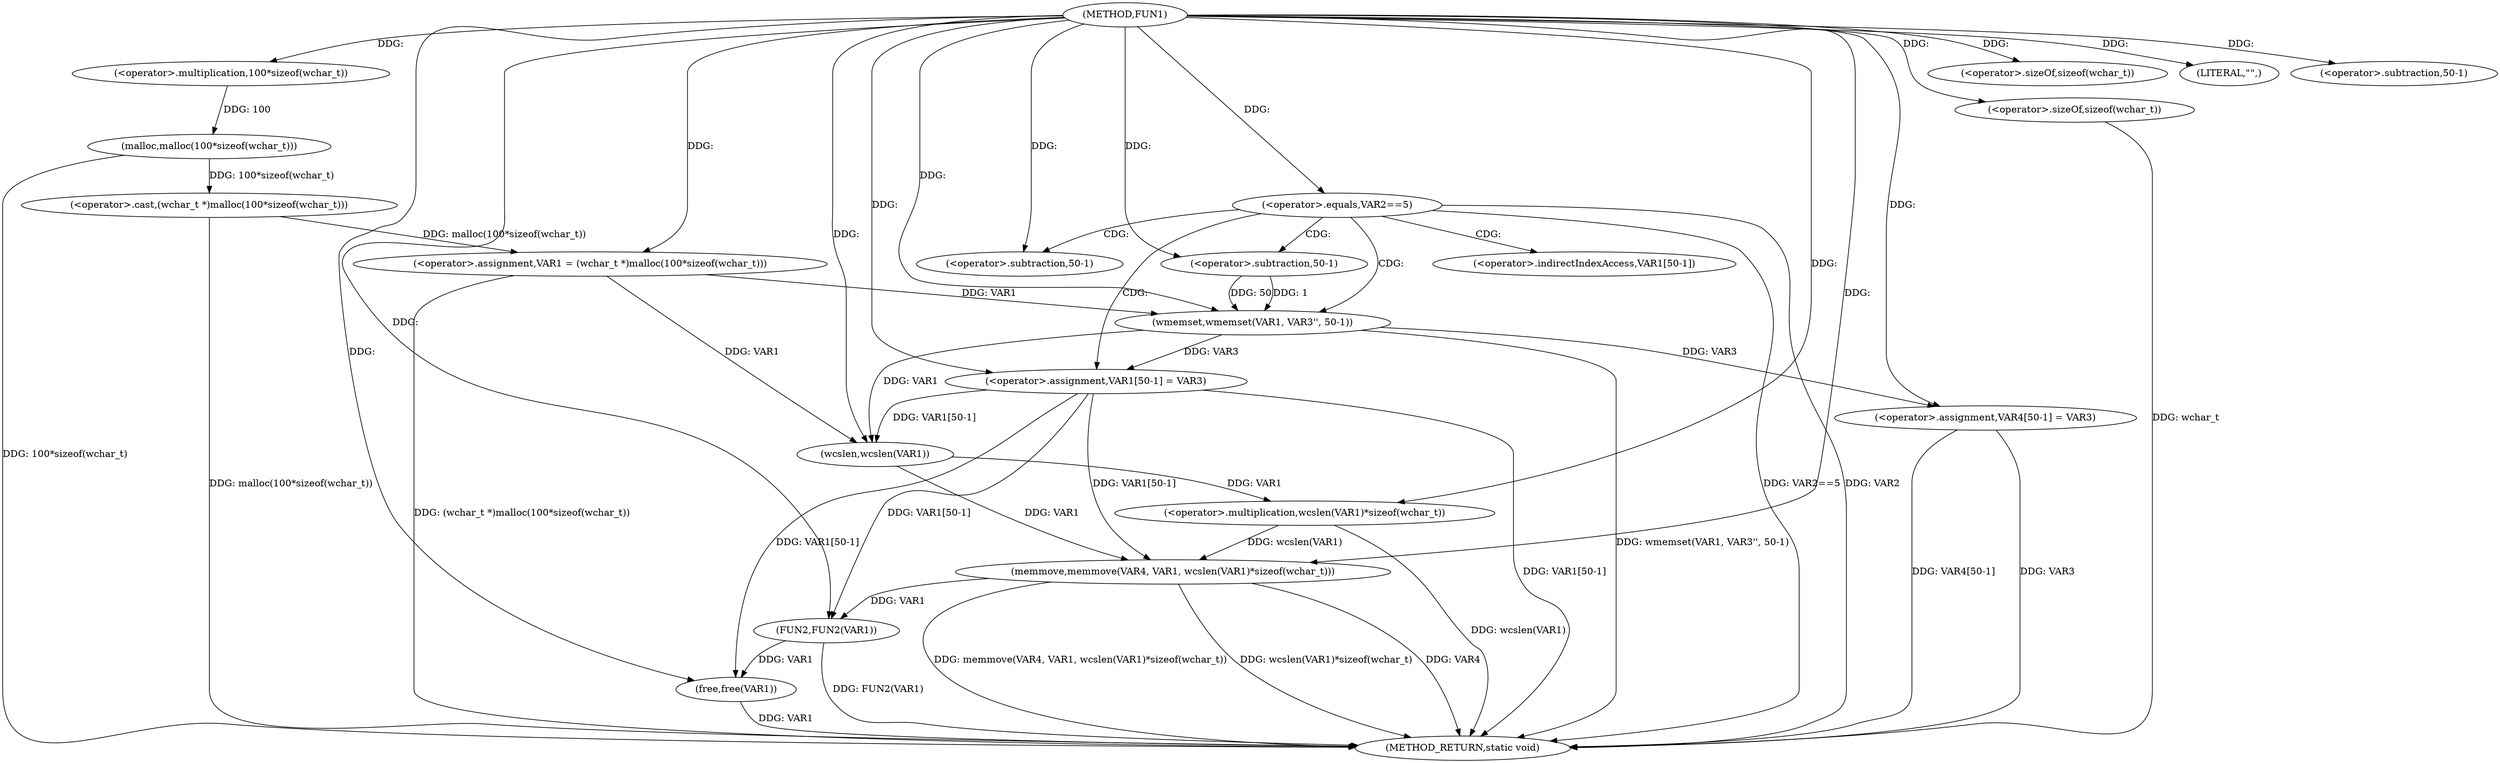 digraph FUN1 {  
"1000100" [label = "(METHOD,FUN1)" ]
"1000151" [label = "(METHOD_RETURN,static void)" ]
"1000103" [label = "(<operator>.assignment,VAR1 = (wchar_t *)malloc(100*sizeof(wchar_t)))" ]
"1000105" [label = "(<operator>.cast,(wchar_t *)malloc(100*sizeof(wchar_t)))" ]
"1000107" [label = "(malloc,malloc(100*sizeof(wchar_t)))" ]
"1000108" [label = "(<operator>.multiplication,100*sizeof(wchar_t))" ]
"1000110" [label = "(<operator>.sizeOf,sizeof(wchar_t))" ]
"1000113" [label = "(<operator>.equals,VAR2==5)" ]
"1000117" [label = "(wmemset,wmemset(VAR1, VAR3'', 50-1))" ]
"1000120" [label = "(<operator>.subtraction,50-1)" ]
"1000123" [label = "(<operator>.assignment,VAR1[50-1] = VAR3)" ]
"1000126" [label = "(<operator>.subtraction,50-1)" ]
"1000131" [label = "(LITERAL,\"\",)" ]
"1000132" [label = "(memmove,memmove(VAR4, VAR1, wcslen(VAR1)*sizeof(wchar_t)))" ]
"1000135" [label = "(<operator>.multiplication,wcslen(VAR1)*sizeof(wchar_t))" ]
"1000136" [label = "(wcslen,wcslen(VAR1))" ]
"1000138" [label = "(<operator>.sizeOf,sizeof(wchar_t))" ]
"1000140" [label = "(<operator>.assignment,VAR4[50-1] = VAR3)" ]
"1000143" [label = "(<operator>.subtraction,50-1)" ]
"1000147" [label = "(FUN2,FUN2(VAR1))" ]
"1000149" [label = "(free,free(VAR1))" ]
"1000124" [label = "(<operator>.indirectIndexAccess,VAR1[50-1])" ]
  "1000117" -> "1000151"  [ label = "DDG: wmemset(VAR1, VAR3'', 50-1)"] 
  "1000107" -> "1000151"  [ label = "DDG: 100*sizeof(wchar_t)"] 
  "1000105" -> "1000151"  [ label = "DDG: malloc(100*sizeof(wchar_t))"] 
  "1000103" -> "1000151"  [ label = "DDG: (wchar_t *)malloc(100*sizeof(wchar_t))"] 
  "1000113" -> "1000151"  [ label = "DDG: VAR2"] 
  "1000132" -> "1000151"  [ label = "DDG: VAR4"] 
  "1000149" -> "1000151"  [ label = "DDG: VAR1"] 
  "1000140" -> "1000151"  [ label = "DDG: VAR3"] 
  "1000147" -> "1000151"  [ label = "DDG: FUN2(VAR1)"] 
  "1000123" -> "1000151"  [ label = "DDG: VAR1[50-1]"] 
  "1000132" -> "1000151"  [ label = "DDG: memmove(VAR4, VAR1, wcslen(VAR1)*sizeof(wchar_t))"] 
  "1000140" -> "1000151"  [ label = "DDG: VAR4[50-1]"] 
  "1000138" -> "1000151"  [ label = "DDG: wchar_t"] 
  "1000132" -> "1000151"  [ label = "DDG: wcslen(VAR1)*sizeof(wchar_t)"] 
  "1000113" -> "1000151"  [ label = "DDG: VAR2==5"] 
  "1000135" -> "1000151"  [ label = "DDG: wcslen(VAR1)"] 
  "1000105" -> "1000103"  [ label = "DDG: malloc(100*sizeof(wchar_t))"] 
  "1000100" -> "1000103"  [ label = "DDG: "] 
  "1000107" -> "1000105"  [ label = "DDG: 100*sizeof(wchar_t)"] 
  "1000108" -> "1000107"  [ label = "DDG: 100"] 
  "1000100" -> "1000108"  [ label = "DDG: "] 
  "1000100" -> "1000110"  [ label = "DDG: "] 
  "1000100" -> "1000113"  [ label = "DDG: "] 
  "1000103" -> "1000117"  [ label = "DDG: VAR1"] 
  "1000100" -> "1000117"  [ label = "DDG: "] 
  "1000120" -> "1000117"  [ label = "DDG: 50"] 
  "1000120" -> "1000117"  [ label = "DDG: 1"] 
  "1000100" -> "1000120"  [ label = "DDG: "] 
  "1000117" -> "1000123"  [ label = "DDG: VAR3"] 
  "1000100" -> "1000123"  [ label = "DDG: "] 
  "1000100" -> "1000126"  [ label = "DDG: "] 
  "1000100" -> "1000131"  [ label = "DDG: "] 
  "1000100" -> "1000132"  [ label = "DDG: "] 
  "1000136" -> "1000132"  [ label = "DDG: VAR1"] 
  "1000123" -> "1000132"  [ label = "DDG: VAR1[50-1]"] 
  "1000135" -> "1000132"  [ label = "DDG: wcslen(VAR1)"] 
  "1000136" -> "1000135"  [ label = "DDG: VAR1"] 
  "1000103" -> "1000136"  [ label = "DDG: VAR1"] 
  "1000117" -> "1000136"  [ label = "DDG: VAR1"] 
  "1000123" -> "1000136"  [ label = "DDG: VAR1[50-1]"] 
  "1000100" -> "1000136"  [ label = "DDG: "] 
  "1000100" -> "1000135"  [ label = "DDG: "] 
  "1000100" -> "1000138"  [ label = "DDG: "] 
  "1000100" -> "1000140"  [ label = "DDG: "] 
  "1000117" -> "1000140"  [ label = "DDG: VAR3"] 
  "1000100" -> "1000143"  [ label = "DDG: "] 
  "1000132" -> "1000147"  [ label = "DDG: VAR1"] 
  "1000123" -> "1000147"  [ label = "DDG: VAR1[50-1]"] 
  "1000100" -> "1000147"  [ label = "DDG: "] 
  "1000147" -> "1000149"  [ label = "DDG: VAR1"] 
  "1000123" -> "1000149"  [ label = "DDG: VAR1[50-1]"] 
  "1000100" -> "1000149"  [ label = "DDG: "] 
  "1000113" -> "1000123"  [ label = "CDG: "] 
  "1000113" -> "1000124"  [ label = "CDG: "] 
  "1000113" -> "1000120"  [ label = "CDG: "] 
  "1000113" -> "1000117"  [ label = "CDG: "] 
  "1000113" -> "1000126"  [ label = "CDG: "] 
}
